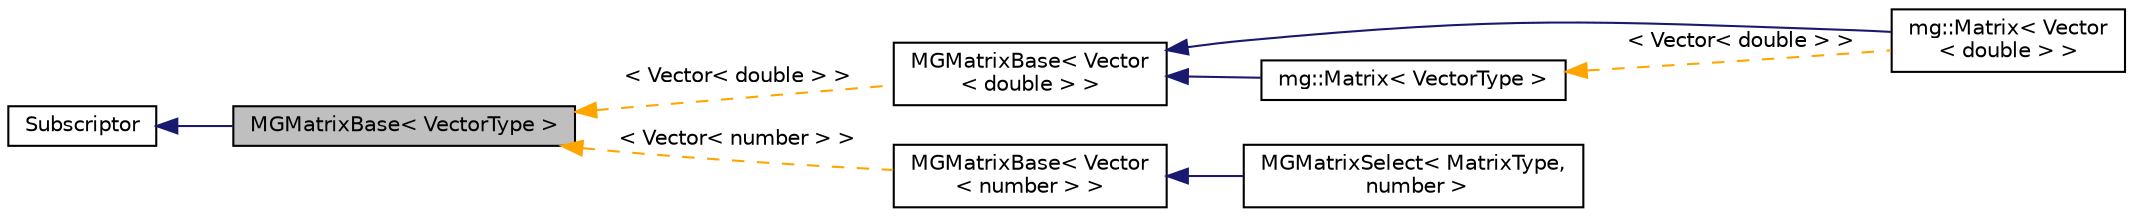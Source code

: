 digraph "MGMatrixBase&lt; VectorType &gt;"
{
 // LATEX_PDF_SIZE
  edge [fontname="Helvetica",fontsize="10",labelfontname="Helvetica",labelfontsize="10"];
  node [fontname="Helvetica",fontsize="10",shape=record];
  rankdir="LR";
  Node1 [label="MGMatrixBase\< VectorType \>",height=0.2,width=0.4,color="black", fillcolor="grey75", style="filled", fontcolor="black",tooltip=" "];
  Node2 -> Node1 [dir="back",color="midnightblue",fontsize="10",style="solid",fontname="Helvetica"];
  Node2 [label="Subscriptor",height=0.2,width=0.4,color="black", fillcolor="white", style="filled",URL="$classSubscriptor.html",tooltip=" "];
  Node1 -> Node3 [dir="back",color="orange",fontsize="10",style="dashed",label=" \< Vector\< double \> \>" ,fontname="Helvetica"];
  Node3 [label="MGMatrixBase\< Vector\l\< double \> \>",height=0.2,width=0.4,color="black", fillcolor="white", style="filled",URL="$classMGMatrixBase.html",tooltip=" "];
  Node3 -> Node4 [dir="back",color="midnightblue",fontsize="10",style="solid",fontname="Helvetica"];
  Node4 [label="mg::Matrix\< Vector\l\< double \> \>",height=0.2,width=0.4,color="black", fillcolor="white", style="filled",URL="$classmg_1_1Matrix.html",tooltip=" "];
  Node3 -> Node5 [dir="back",color="midnightblue",fontsize="10",style="solid",fontname="Helvetica"];
  Node5 [label="mg::Matrix\< VectorType \>",height=0.2,width=0.4,color="black", fillcolor="white", style="filled",URL="$classmg_1_1Matrix.html",tooltip=" "];
  Node5 -> Node4 [dir="back",color="orange",fontsize="10",style="dashed",label=" \< Vector\< double \> \>" ,fontname="Helvetica"];
  Node1 -> Node6 [dir="back",color="orange",fontsize="10",style="dashed",label=" \< Vector\< number \> \>" ,fontname="Helvetica"];
  Node6 [label="MGMatrixBase\< Vector\l\< number \> \>",height=0.2,width=0.4,color="black", fillcolor="white", style="filled",URL="$classMGMatrixBase.html",tooltip=" "];
  Node6 -> Node7 [dir="back",color="midnightblue",fontsize="10",style="solid",fontname="Helvetica"];
  Node7 [label="MGMatrixSelect\< MatrixType,\l number \>",height=0.2,width=0.4,color="black", fillcolor="white", style="filled",URL="$classMGMatrixSelect.html",tooltip=" "];
}
